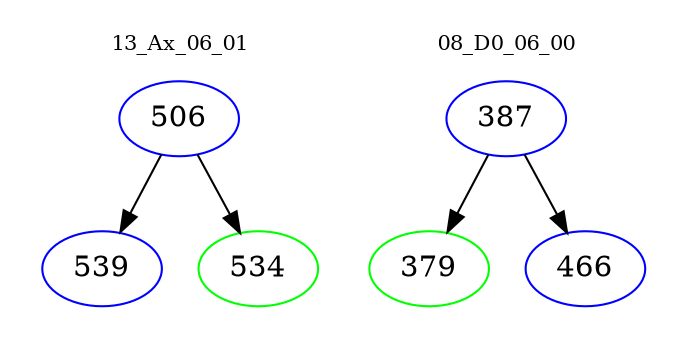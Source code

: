 digraph{
subgraph cluster_0 {
color = white
label = "13_Ax_06_01";
fontsize=10;
T0_506 [label="506", color="blue"]
T0_506 -> T0_539 [color="black"]
T0_539 [label="539", color="blue"]
T0_506 -> T0_534 [color="black"]
T0_534 [label="534", color="green"]
}
subgraph cluster_1 {
color = white
label = "08_D0_06_00";
fontsize=10;
T1_387 [label="387", color="blue"]
T1_387 -> T1_379 [color="black"]
T1_379 [label="379", color="green"]
T1_387 -> T1_466 [color="black"]
T1_466 [label="466", color="blue"]
}
}
